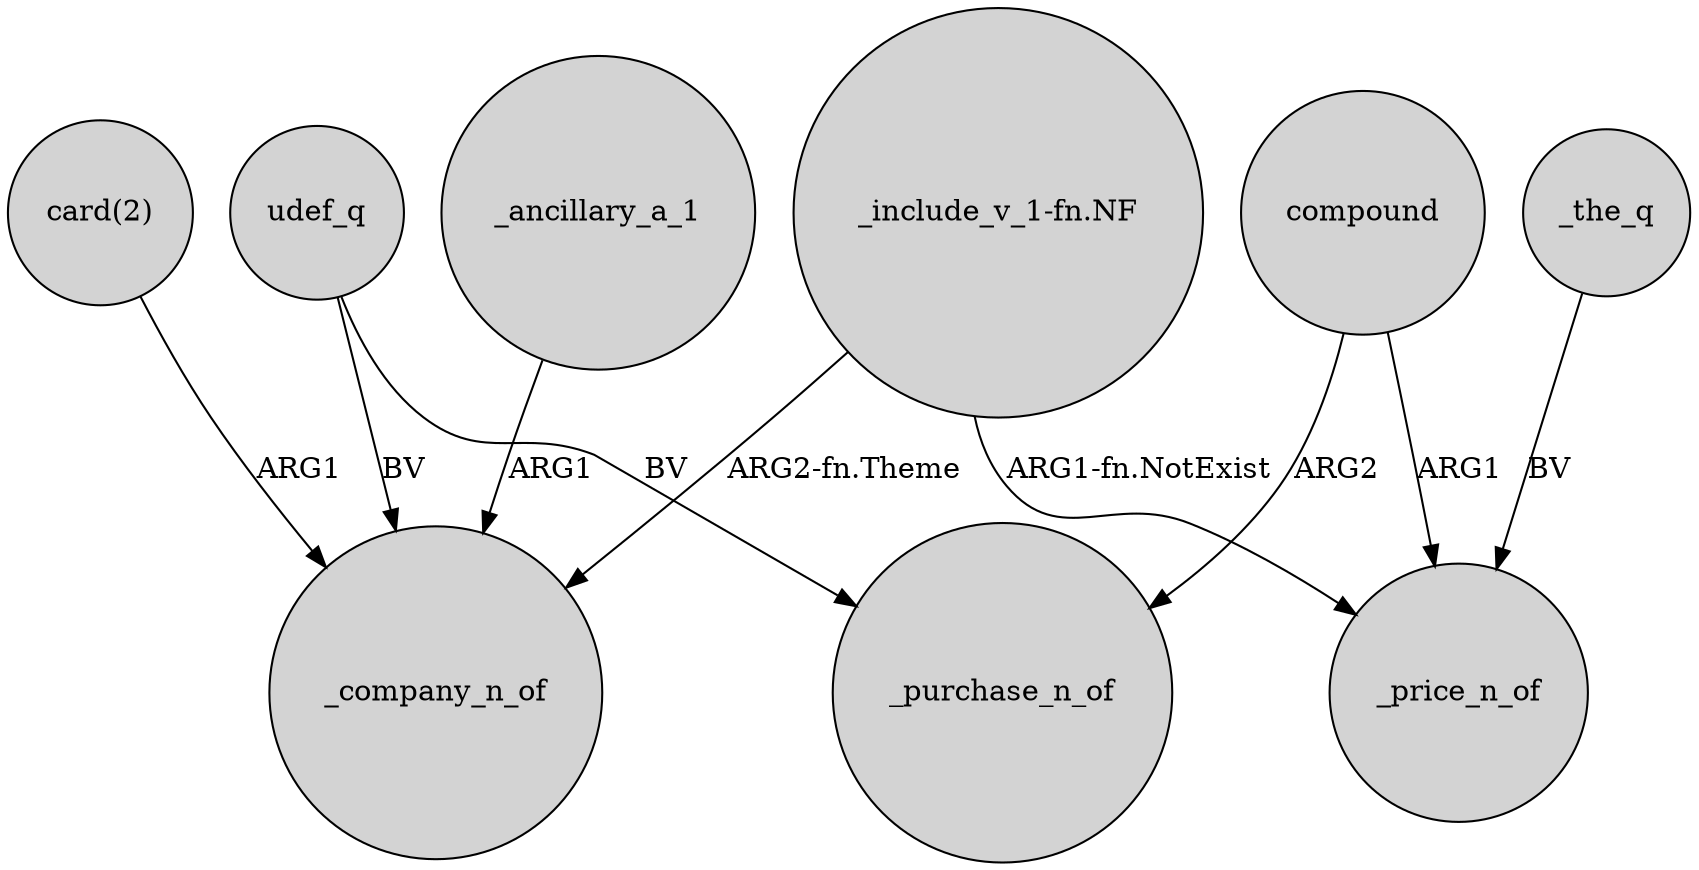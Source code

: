 digraph {
	node [shape=circle style=filled]
	"_include_v_1-fn.NF" -> _company_n_of [label="ARG2-fn.Theme"]
	compound -> _purchase_n_of [label=ARG2]
	_the_q -> _price_n_of [label=BV]
	"_include_v_1-fn.NF" -> _price_n_of [label="ARG1-fn.NotExist"]
	compound -> _price_n_of [label=ARG1]
	udef_q -> _company_n_of [label=BV]
	udef_q -> _purchase_n_of [label=BV]
	_ancillary_a_1 -> _company_n_of [label=ARG1]
	"card(2)" -> _company_n_of [label=ARG1]
}
